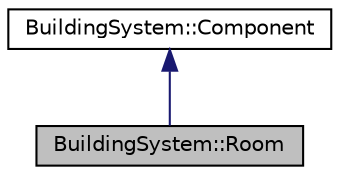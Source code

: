 digraph "BuildingSystem::Room"
{
  edge [fontname="Helvetica",fontsize="10",labelfontname="Helvetica",labelfontsize="10"];
  node [fontname="Helvetica",fontsize="10",shape=record];
  Node2 [label="BuildingSystem::Room",height=0.2,width=0.4,color="black", fillcolor="grey75", style="filled", fontcolor="black"];
  Node3 -> Node2 [dir="back",color="midnightblue",fontsize="10",style="solid",fontname="Helvetica"];
  Node3 [label="BuildingSystem::Component",height=0.2,width=0.4,color="black", fillcolor="white", style="filled",URL="$classBuildingSystem_1_1Component.html"];
}

